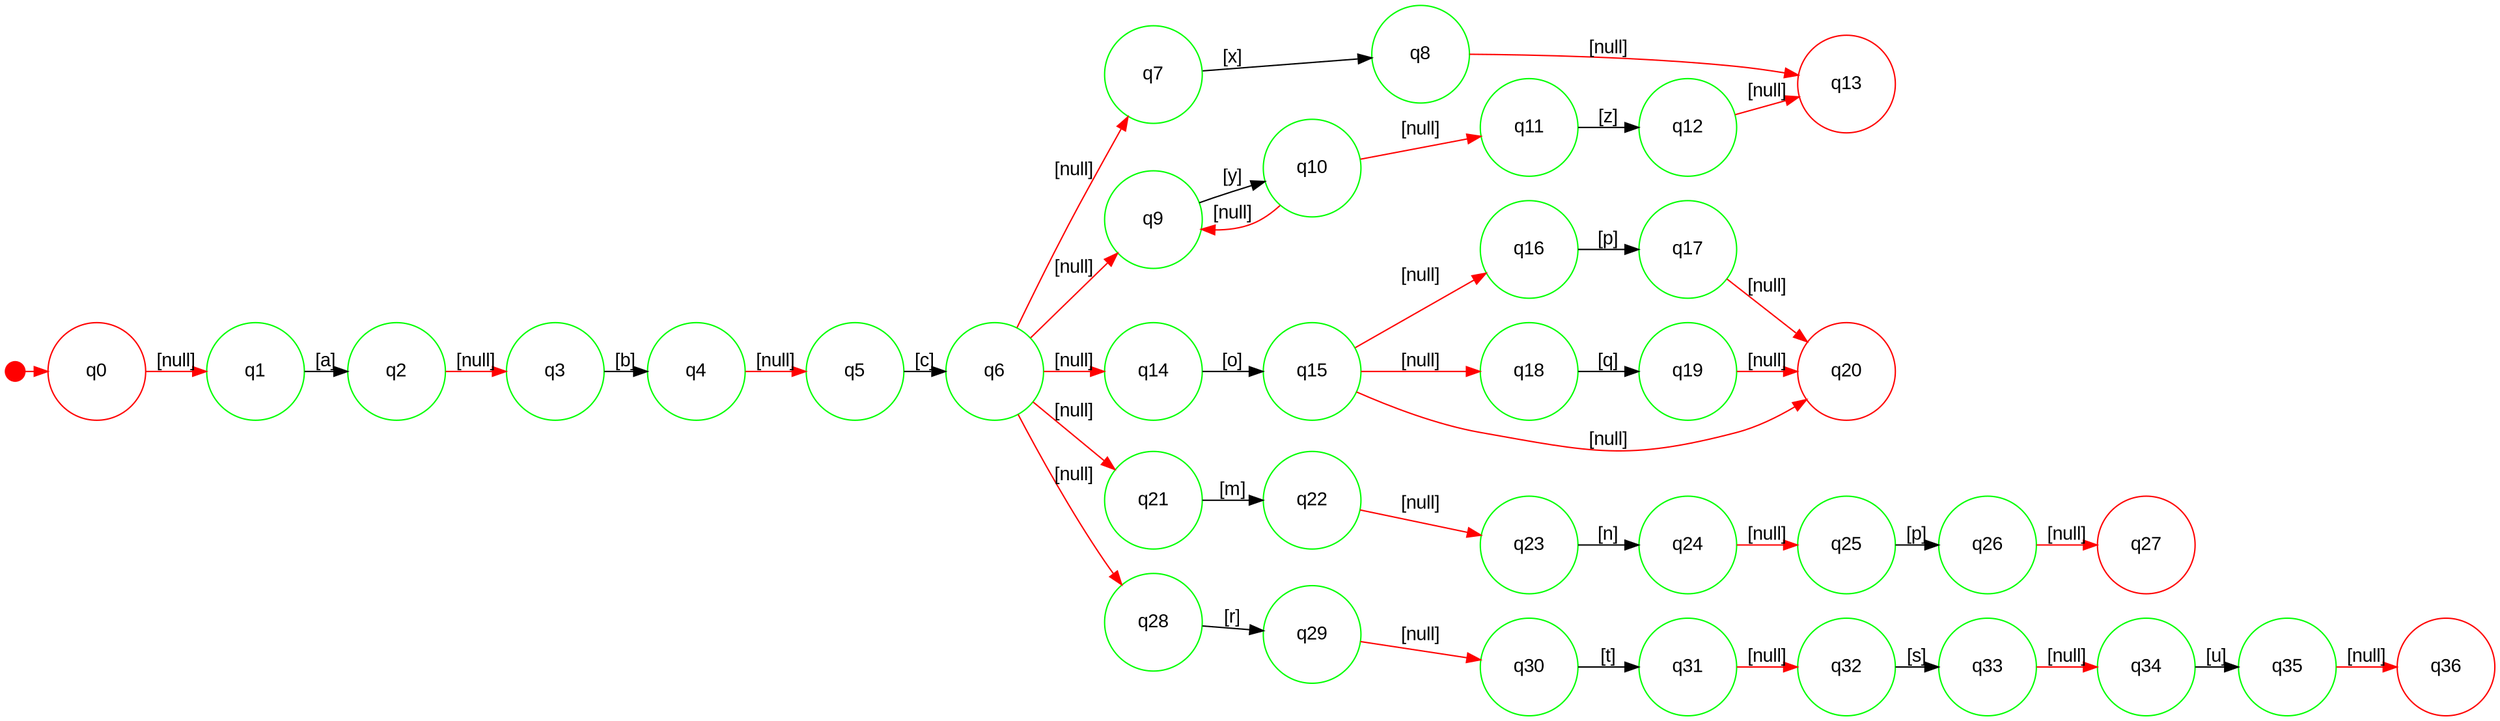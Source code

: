 digraph "nfa path" {
graph [ranksep=.2,rankdir=LR];
node [shape=circle,fontname=Arial,fontsize=14];
node [width=1,fixedsize=true];
edge [fontname=Arial,fontsize=14];
-1 [width=0.2,shape=point color=red];
-1 -> 0 [ color=red];
0 [label=q0 color=red];
1 [label=q1 color=green];
2 [label=q2 color=green];
3 [label=q3 color=green];
4 [label=q4 color=green];
5 [label=q5 color=green];
6 [label=q6 color=green];
7 [label=q7 color=green];
8 [label=q8 color=green];
9 [label=q9 color=green];
10 [label=q10 color=green];
11 [label=q11 color=green];
12 [label=q12 color=green];
13 [label=q13 color=red];
14 [label=q14 color=green];
15 [label=q15 color=green];
16 [label=q16 color=green];
17 [label=q17 color=green];
18 [label=q18 color=green];
19 [label=q19 color=green];
20 [label=q20 color=red];
21 [label=q21 color=green];
22 [label=q22 color=green];
23 [label=q23 color=green];
24 [label=q24 color=green];
25 [label=q25 color=green];
26 [label=q26 color=green];
27 [label=q27 color=red];
28 [label=q28 color=green];
29 [label=q29 color=green];
30 [label=q30 color=green];
31 [label=q31 color=green];
32 [label=q32 color=green];
33 [label=q33 color=green];
34 [label=q34 color=green];
35 [label=q35 color=green];
36 [label=q36 color=red];
1 -> 2  [label="[a]" color=black];
3 -> 4  [label="[b]" color=black];
2 -> 3  [label="[null]" color=red];
5 -> 6  [label="[c]" color=black];
4 -> 5  [label="[null]" color=red];
0 -> 1  [label="[null]" color=red];
7 -> 8  [label="[x]" color=black];
9 -> 10  [label="[y]" color=black];
10 -> 9  [label="[null]" color=red];
11 -> 12  [label="[z]" color=black];
14 -> 15  [label="[o]" color=black];
16 -> 17  [label="[p]" color=black];
18 -> 19  [label="[q]" color=black];
21 -> 22  [label="[m]" color=black];
23 -> 24  [label="[n]" color=black];
22 -> 23  [label="[null]" color=red];
25 -> 26  [label="[p]" color=black];
24 -> 25  [label="[null]" color=red];
26 -> 27  [label="[null]" color=red];
28 -> 29  [label="[r]" color=black];
30 -> 31  [label="[t]" color=black];
29 -> 30  [label="[null]" color=red];
32 -> 33  [label="[s]" color=black];
31 -> 32  [label="[null]" color=red];
34 -> 35  [label="[u]" color=black];
33 -> 34  [label="[null]" color=red];
35 -> 36  [label="[null]" color=red];
6 -> 28  [label="[null]" color=red];
6 -> 21  [label="[null]" color=red];
6 -> 14  [label="[null]" color=red];
6 -> 7  [label="[null]" color=red];
6 -> 9  [label="[null]" color=red];
8 -> 13  [label="[null]" color=red];
10 -> 11  [label="[null]" color=red];
12 -> 13  [label="[null]" color=red];
15 -> 16  [label="[null]" color=red];
15 -> 18  [label="[null]" color=red];
15 -> 20  [label="[null]" color=red];
17 -> 20  [label="[null]" color=red];
19 -> 20  [label="[null]" color=red];
}
